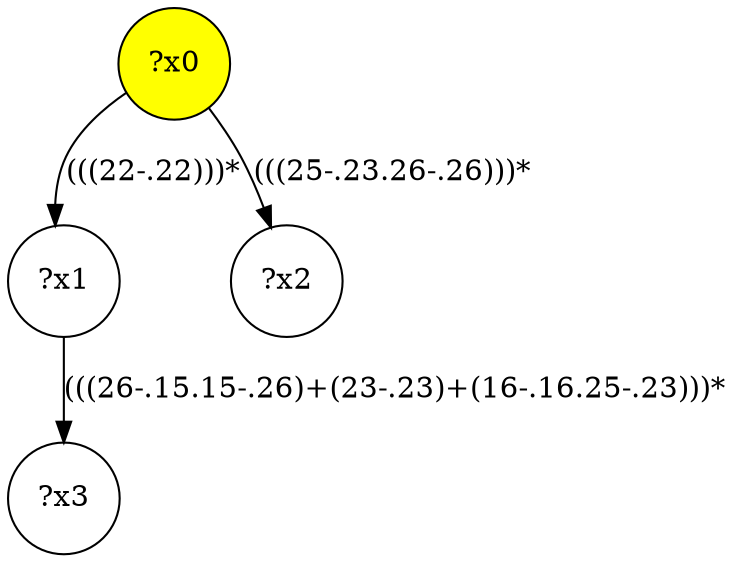 digraph g {
	x0 [fillcolor="yellow", style="filled," shape=circle, label="?x0"];
	x1 [shape=circle, label="?x1"];
	x0 -> x1 [label="(((22-.22)))*"];
	x2 [shape=circle, label="?x2"];
	x0 -> x2 [label="(((25-.23.26-.26)))*"];
	x3 [shape=circle, label="?x3"];
	x1 -> x3 [label="(((26-.15.15-.26)+(23-.23)+(16-.16.25-.23)))*"];
}
